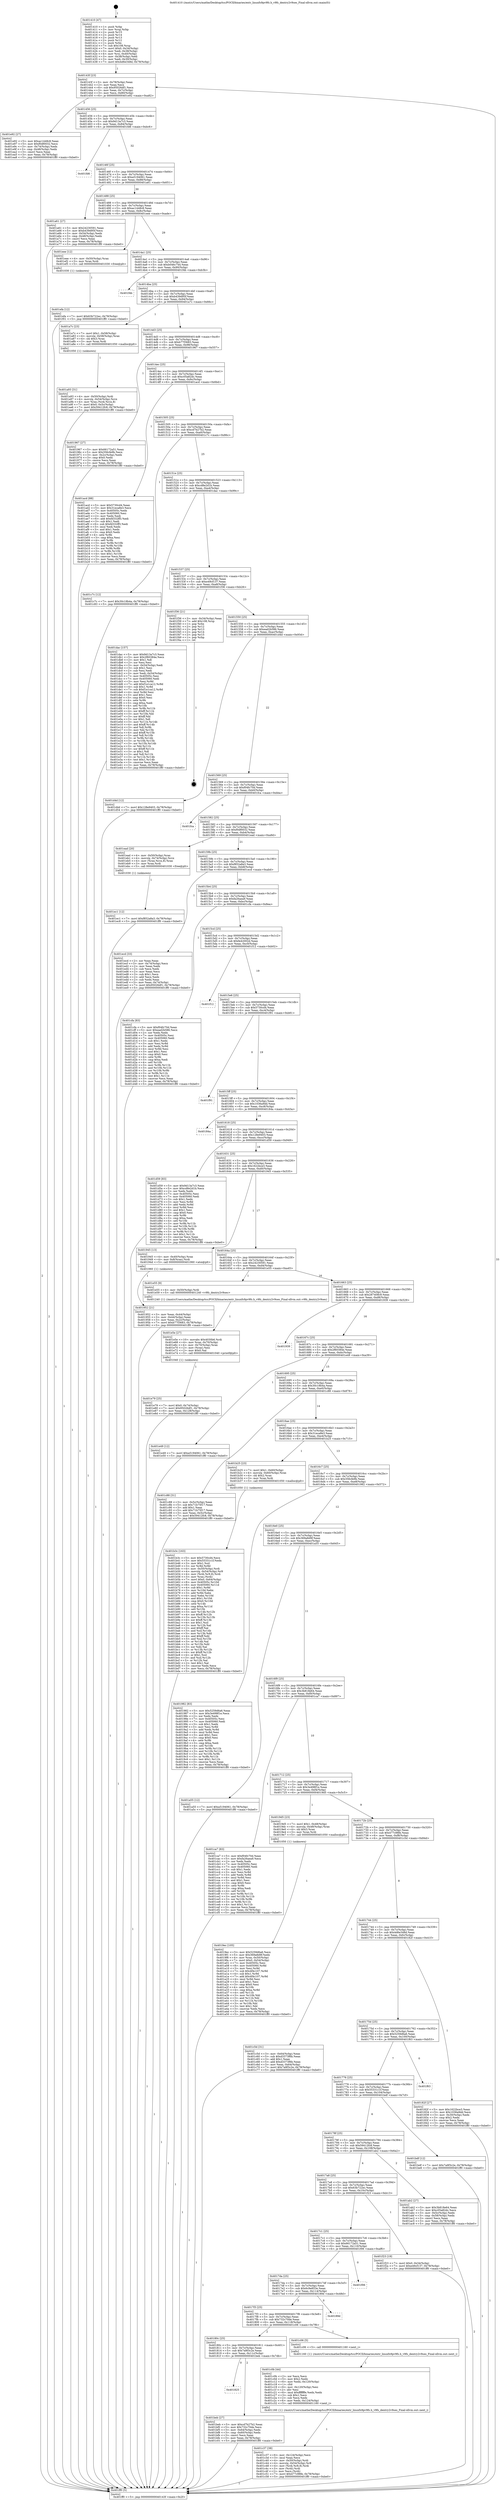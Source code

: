 digraph "0x401410" {
  label = "0x401410 (/mnt/c/Users/mathe/Desktop/tcc/POCII/binaries/extr_linuxfs9pv9fs.h_v9fs_dentry2v9ses_Final-ollvm.out::main(0))"
  labelloc = "t"
  node[shape=record]

  Entry [label="",width=0.3,height=0.3,shape=circle,fillcolor=black,style=filled]
  "0x40143f" [label="{
     0x40143f [23]\l
     | [instrs]\l
     &nbsp;&nbsp;0x40143f \<+3\>: mov -0x78(%rbp),%eax\l
     &nbsp;&nbsp;0x401442 \<+2\>: mov %eax,%ecx\l
     &nbsp;&nbsp;0x401444 \<+6\>: sub $0x95026df1,%ecx\l
     &nbsp;&nbsp;0x40144a \<+3\>: mov %eax,-0x7c(%rbp)\l
     &nbsp;&nbsp;0x40144d \<+3\>: mov %ecx,-0x80(%rbp)\l
     &nbsp;&nbsp;0x401450 \<+6\>: je 0000000000401e92 \<main+0xa82\>\l
  }"]
  "0x401e92" [label="{
     0x401e92 [27]\l
     | [instrs]\l
     &nbsp;&nbsp;0x401e92 \<+5\>: mov $0xac1448c8,%eax\l
     &nbsp;&nbsp;0x401e97 \<+5\>: mov $0xf0df0032,%ecx\l
     &nbsp;&nbsp;0x401e9c \<+3\>: mov -0x74(%rbp),%edx\l
     &nbsp;&nbsp;0x401e9f \<+3\>: cmp -0x48(%rbp),%edx\l
     &nbsp;&nbsp;0x401ea2 \<+3\>: cmovl %ecx,%eax\l
     &nbsp;&nbsp;0x401ea5 \<+3\>: mov %eax,-0x78(%rbp)\l
     &nbsp;&nbsp;0x401ea8 \<+5\>: jmp 0000000000401ff0 \<main+0xbe0\>\l
  }"]
  "0x401456" [label="{
     0x401456 [25]\l
     | [instrs]\l
     &nbsp;&nbsp;0x401456 \<+5\>: jmp 000000000040145b \<main+0x4b\>\l
     &nbsp;&nbsp;0x40145b \<+3\>: mov -0x7c(%rbp),%eax\l
     &nbsp;&nbsp;0x40145e \<+5\>: sub $0x9d13a7c3,%eax\l
     &nbsp;&nbsp;0x401463 \<+6\>: mov %eax,-0x84(%rbp)\l
     &nbsp;&nbsp;0x401469 \<+6\>: je 0000000000401fd6 \<main+0xbc6\>\l
  }"]
  Exit [label="",width=0.3,height=0.3,shape=circle,fillcolor=black,style=filled,peripheries=2]
  "0x401fd6" [label="{
     0x401fd6\l
  }", style=dashed]
  "0x40146f" [label="{
     0x40146f [25]\l
     | [instrs]\l
     &nbsp;&nbsp;0x40146f \<+5\>: jmp 0000000000401474 \<main+0x64\>\l
     &nbsp;&nbsp;0x401474 \<+3\>: mov -0x7c(%rbp),%eax\l
     &nbsp;&nbsp;0x401477 \<+5\>: sub $0xa5194061,%eax\l
     &nbsp;&nbsp;0x40147c \<+6\>: mov %eax,-0x88(%rbp)\l
     &nbsp;&nbsp;0x401482 \<+6\>: je 0000000000401a61 \<main+0x651\>\l
  }"]
  "0x401efa" [label="{
     0x401efa [12]\l
     | [instrs]\l
     &nbsp;&nbsp;0x401efa \<+7\>: movl $0x63b722ec,-0x78(%rbp)\l
     &nbsp;&nbsp;0x401f01 \<+5\>: jmp 0000000000401ff0 \<main+0xbe0\>\l
  }"]
  "0x401a61" [label="{
     0x401a61 [27]\l
     | [instrs]\l
     &nbsp;&nbsp;0x401a61 \<+5\>: mov $0x24230591,%eax\l
     &nbsp;&nbsp;0x401a66 \<+5\>: mov $0xb439d95f,%ecx\l
     &nbsp;&nbsp;0x401a6b \<+3\>: mov -0x54(%rbp),%edx\l
     &nbsp;&nbsp;0x401a6e \<+3\>: cmp -0x48(%rbp),%edx\l
     &nbsp;&nbsp;0x401a71 \<+3\>: cmovl %ecx,%eax\l
     &nbsp;&nbsp;0x401a74 \<+3\>: mov %eax,-0x78(%rbp)\l
     &nbsp;&nbsp;0x401a77 \<+5\>: jmp 0000000000401ff0 \<main+0xbe0\>\l
  }"]
  "0x401488" [label="{
     0x401488 [25]\l
     | [instrs]\l
     &nbsp;&nbsp;0x401488 \<+5\>: jmp 000000000040148d \<main+0x7d\>\l
     &nbsp;&nbsp;0x40148d \<+3\>: mov -0x7c(%rbp),%eax\l
     &nbsp;&nbsp;0x401490 \<+5\>: sub $0xac1448c8,%eax\l
     &nbsp;&nbsp;0x401495 \<+6\>: mov %eax,-0x8c(%rbp)\l
     &nbsp;&nbsp;0x40149b \<+6\>: je 0000000000401eee \<main+0xade\>\l
  }"]
  "0x401ec1" [label="{
     0x401ec1 [12]\l
     | [instrs]\l
     &nbsp;&nbsp;0x401ec1 \<+7\>: movl $0xf852a8a3,-0x78(%rbp)\l
     &nbsp;&nbsp;0x401ec8 \<+5\>: jmp 0000000000401ff0 \<main+0xbe0\>\l
  }"]
  "0x401eee" [label="{
     0x401eee [12]\l
     | [instrs]\l
     &nbsp;&nbsp;0x401eee \<+4\>: mov -0x50(%rbp),%rax\l
     &nbsp;&nbsp;0x401ef2 \<+3\>: mov %rax,%rdi\l
     &nbsp;&nbsp;0x401ef5 \<+5\>: call 0000000000401030 \<free@plt\>\l
     | [calls]\l
     &nbsp;&nbsp;0x401030 \{1\} (unknown)\l
  }"]
  "0x4014a1" [label="{
     0x4014a1 [25]\l
     | [instrs]\l
     &nbsp;&nbsp;0x4014a1 \<+5\>: jmp 00000000004014a6 \<main+0x96\>\l
     &nbsp;&nbsp;0x4014a6 \<+3\>: mov -0x7c(%rbp),%eax\l
     &nbsp;&nbsp;0x4014a9 \<+5\>: sub $0xb046c744,%eax\l
     &nbsp;&nbsp;0x4014ae \<+6\>: mov %eax,-0x90(%rbp)\l
     &nbsp;&nbsp;0x4014b4 \<+6\>: je 0000000000401f4b \<main+0xb3b\>\l
  }"]
  "0x401e79" [label="{
     0x401e79 [25]\l
     | [instrs]\l
     &nbsp;&nbsp;0x401e79 \<+7\>: movl $0x0,-0x74(%rbp)\l
     &nbsp;&nbsp;0x401e80 \<+7\>: movl $0x95026df1,-0x78(%rbp)\l
     &nbsp;&nbsp;0x401e87 \<+6\>: mov %eax,-0x128(%rbp)\l
     &nbsp;&nbsp;0x401e8d \<+5\>: jmp 0000000000401ff0 \<main+0xbe0\>\l
  }"]
  "0x401f4b" [label="{
     0x401f4b\l
  }", style=dashed]
  "0x4014ba" [label="{
     0x4014ba [25]\l
     | [instrs]\l
     &nbsp;&nbsp;0x4014ba \<+5\>: jmp 00000000004014bf \<main+0xaf\>\l
     &nbsp;&nbsp;0x4014bf \<+3\>: mov -0x7c(%rbp),%eax\l
     &nbsp;&nbsp;0x4014c2 \<+5\>: sub $0xb439d95f,%eax\l
     &nbsp;&nbsp;0x4014c7 \<+6\>: mov %eax,-0x94(%rbp)\l
     &nbsp;&nbsp;0x4014cd \<+6\>: je 0000000000401a7c \<main+0x66c\>\l
  }"]
  "0x401e5e" [label="{
     0x401e5e [27]\l
     | [instrs]\l
     &nbsp;&nbsp;0x401e5e \<+10\>: movabs $0x4030b6,%rdi\l
     &nbsp;&nbsp;0x401e68 \<+4\>: mov %rax,-0x70(%rbp)\l
     &nbsp;&nbsp;0x401e6c \<+4\>: mov -0x70(%rbp),%rax\l
     &nbsp;&nbsp;0x401e70 \<+2\>: mov (%rax),%esi\l
     &nbsp;&nbsp;0x401e72 \<+2\>: mov $0x0,%al\l
     &nbsp;&nbsp;0x401e74 \<+5\>: call 0000000000401040 \<printf@plt\>\l
     | [calls]\l
     &nbsp;&nbsp;0x401040 \{1\} (unknown)\l
  }"]
  "0x401a7c" [label="{
     0x401a7c [23]\l
     | [instrs]\l
     &nbsp;&nbsp;0x401a7c \<+7\>: movl $0x1,-0x58(%rbp)\l
     &nbsp;&nbsp;0x401a83 \<+4\>: movslq -0x58(%rbp),%rax\l
     &nbsp;&nbsp;0x401a87 \<+4\>: shl $0x3,%rax\l
     &nbsp;&nbsp;0x401a8b \<+3\>: mov %rax,%rdi\l
     &nbsp;&nbsp;0x401a8e \<+5\>: call 0000000000401050 \<malloc@plt\>\l
     | [calls]\l
     &nbsp;&nbsp;0x401050 \{1\} (unknown)\l
  }"]
  "0x4014d3" [label="{
     0x4014d3 [25]\l
     | [instrs]\l
     &nbsp;&nbsp;0x4014d3 \<+5\>: jmp 00000000004014d8 \<main+0xc8\>\l
     &nbsp;&nbsp;0x4014d8 \<+3\>: mov -0x7c(%rbp),%eax\l
     &nbsp;&nbsp;0x4014db \<+5\>: sub $0xb77f3683,%eax\l
     &nbsp;&nbsp;0x4014e0 \<+6\>: mov %eax,-0x98(%rbp)\l
     &nbsp;&nbsp;0x4014e6 \<+6\>: je 0000000000401967 \<main+0x557\>\l
  }"]
  "0x401c37" [label="{
     0x401c37 [38]\l
     | [instrs]\l
     &nbsp;&nbsp;0x401c37 \<+6\>: mov -0x124(%rbp),%ecx\l
     &nbsp;&nbsp;0x401c3d \<+3\>: imul %eax,%ecx\l
     &nbsp;&nbsp;0x401c40 \<+4\>: mov -0x50(%rbp),%rdi\l
     &nbsp;&nbsp;0x401c44 \<+4\>: movslq -0x54(%rbp),%r8\l
     &nbsp;&nbsp;0x401c48 \<+4\>: mov (%rdi,%r8,8),%rdi\l
     &nbsp;&nbsp;0x401c4c \<+3\>: mov (%rdi),%rdi\l
     &nbsp;&nbsp;0x401c4f \<+2\>: mov %ecx,(%rdi)\l
     &nbsp;&nbsp;0x401c51 \<+7\>: movl $0x477c98fe,-0x78(%rbp)\l
     &nbsp;&nbsp;0x401c58 \<+5\>: jmp 0000000000401ff0 \<main+0xbe0\>\l
  }"]
  "0x401967" [label="{
     0x401967 [27]\l
     | [instrs]\l
     &nbsp;&nbsp;0x401967 \<+5\>: mov $0x66172a51,%eax\l
     &nbsp;&nbsp;0x40196c \<+5\>: mov $0x356cfe9b,%ecx\l
     &nbsp;&nbsp;0x401971 \<+3\>: mov -0x2c(%rbp),%edx\l
     &nbsp;&nbsp;0x401974 \<+3\>: cmp $0x0,%edx\l
     &nbsp;&nbsp;0x401977 \<+3\>: cmove %ecx,%eax\l
     &nbsp;&nbsp;0x40197a \<+3\>: mov %eax,-0x78(%rbp)\l
     &nbsp;&nbsp;0x40197d \<+5\>: jmp 0000000000401ff0 \<main+0xbe0\>\l
  }"]
  "0x4014ec" [label="{
     0x4014ec [25]\l
     | [instrs]\l
     &nbsp;&nbsp;0x4014ec \<+5\>: jmp 00000000004014f1 \<main+0xe1\>\l
     &nbsp;&nbsp;0x4014f1 \<+3\>: mov -0x7c(%rbp),%eax\l
     &nbsp;&nbsp;0x4014f4 \<+5\>: sub $0xc05a82dc,%eax\l
     &nbsp;&nbsp;0x4014f9 \<+6\>: mov %eax,-0x9c(%rbp)\l
     &nbsp;&nbsp;0x4014ff \<+6\>: je 0000000000401acd \<main+0x6bd\>\l
  }"]
  "0x401c0b" [label="{
     0x401c0b [44]\l
     | [instrs]\l
     &nbsp;&nbsp;0x401c0b \<+2\>: xor %ecx,%ecx\l
     &nbsp;&nbsp;0x401c0d \<+5\>: mov $0x2,%edx\l
     &nbsp;&nbsp;0x401c12 \<+6\>: mov %edx,-0x120(%rbp)\l
     &nbsp;&nbsp;0x401c18 \<+1\>: cltd\l
     &nbsp;&nbsp;0x401c19 \<+6\>: mov -0x120(%rbp),%esi\l
     &nbsp;&nbsp;0x401c1f \<+2\>: idiv %esi\l
     &nbsp;&nbsp;0x401c21 \<+6\>: imul $0xfffffffe,%edx,%edx\l
     &nbsp;&nbsp;0x401c27 \<+3\>: sub $0x1,%ecx\l
     &nbsp;&nbsp;0x401c2a \<+2\>: sub %ecx,%edx\l
     &nbsp;&nbsp;0x401c2c \<+6\>: mov %edx,-0x124(%rbp)\l
     &nbsp;&nbsp;0x401c32 \<+5\>: call 0000000000401160 \<next_i\>\l
     | [calls]\l
     &nbsp;&nbsp;0x401160 \{1\} (/mnt/c/Users/mathe/Desktop/tcc/POCII/binaries/extr_linuxfs9pv9fs.h_v9fs_dentry2v9ses_Final-ollvm.out::next_i)\l
  }"]
  "0x401acd" [label="{
     0x401acd [88]\l
     | [instrs]\l
     &nbsp;&nbsp;0x401acd \<+5\>: mov $0x5730cd4,%eax\l
     &nbsp;&nbsp;0x401ad2 \<+5\>: mov $0x31eca8e3,%ecx\l
     &nbsp;&nbsp;0x401ad7 \<+7\>: mov 0x40505c,%edx\l
     &nbsp;&nbsp;0x401ade \<+7\>: mov 0x405060,%esi\l
     &nbsp;&nbsp;0x401ae5 \<+2\>: mov %edx,%edi\l
     &nbsp;&nbsp;0x401ae7 \<+6\>: add $0xfd332ff3,%edi\l
     &nbsp;&nbsp;0x401aed \<+3\>: sub $0x1,%edi\l
     &nbsp;&nbsp;0x401af0 \<+6\>: sub $0xfd332ff3,%edi\l
     &nbsp;&nbsp;0x401af6 \<+3\>: imul %edi,%edx\l
     &nbsp;&nbsp;0x401af9 \<+3\>: and $0x1,%edx\l
     &nbsp;&nbsp;0x401afc \<+3\>: cmp $0x0,%edx\l
     &nbsp;&nbsp;0x401aff \<+4\>: sete %r8b\l
     &nbsp;&nbsp;0x401b03 \<+3\>: cmp $0xa,%esi\l
     &nbsp;&nbsp;0x401b06 \<+4\>: setl %r9b\l
     &nbsp;&nbsp;0x401b0a \<+3\>: mov %r8b,%r10b\l
     &nbsp;&nbsp;0x401b0d \<+3\>: and %r9b,%r10b\l
     &nbsp;&nbsp;0x401b10 \<+3\>: xor %r9b,%r8b\l
     &nbsp;&nbsp;0x401b13 \<+3\>: or %r8b,%r10b\l
     &nbsp;&nbsp;0x401b16 \<+4\>: test $0x1,%r10b\l
     &nbsp;&nbsp;0x401b1a \<+3\>: cmovne %ecx,%eax\l
     &nbsp;&nbsp;0x401b1d \<+3\>: mov %eax,-0x78(%rbp)\l
     &nbsp;&nbsp;0x401b20 \<+5\>: jmp 0000000000401ff0 \<main+0xbe0\>\l
  }"]
  "0x401505" [label="{
     0x401505 [25]\l
     | [instrs]\l
     &nbsp;&nbsp;0x401505 \<+5\>: jmp 000000000040150a \<main+0xfa\>\l
     &nbsp;&nbsp;0x40150a \<+3\>: mov -0x7c(%rbp),%eax\l
     &nbsp;&nbsp;0x40150d \<+5\>: sub $0xcd7b27b2,%eax\l
     &nbsp;&nbsp;0x401512 \<+6\>: mov %eax,-0xa0(%rbp)\l
     &nbsp;&nbsp;0x401518 \<+6\>: je 0000000000401c7c \<main+0x86c\>\l
  }"]
  "0x401825" [label="{
     0x401825\l
  }", style=dashed]
  "0x401c7c" [label="{
     0x401c7c [12]\l
     | [instrs]\l
     &nbsp;&nbsp;0x401c7c \<+7\>: movl $0x30c18b4a,-0x78(%rbp)\l
     &nbsp;&nbsp;0x401c83 \<+5\>: jmp 0000000000401ff0 \<main+0xbe0\>\l
  }"]
  "0x40151e" [label="{
     0x40151e [25]\l
     | [instrs]\l
     &nbsp;&nbsp;0x40151e \<+5\>: jmp 0000000000401523 \<main+0x113\>\l
     &nbsp;&nbsp;0x401523 \<+3\>: mov -0x7c(%rbp),%eax\l
     &nbsp;&nbsp;0x401526 \<+5\>: sub $0xcd8e2d1b,%eax\l
     &nbsp;&nbsp;0x40152b \<+6\>: mov %eax,-0xa4(%rbp)\l
     &nbsp;&nbsp;0x401531 \<+6\>: je 0000000000401dac \<main+0x99c\>\l
  }"]
  "0x401beb" [label="{
     0x401beb [27]\l
     | [instrs]\l
     &nbsp;&nbsp;0x401beb \<+5\>: mov $0xcd7b27b2,%eax\l
     &nbsp;&nbsp;0x401bf0 \<+5\>: mov $0x732c70de,%ecx\l
     &nbsp;&nbsp;0x401bf5 \<+3\>: mov -0x64(%rbp),%edx\l
     &nbsp;&nbsp;0x401bf8 \<+3\>: cmp -0x60(%rbp),%edx\l
     &nbsp;&nbsp;0x401bfb \<+3\>: cmovl %ecx,%eax\l
     &nbsp;&nbsp;0x401bfe \<+3\>: mov %eax,-0x78(%rbp)\l
     &nbsp;&nbsp;0x401c01 \<+5\>: jmp 0000000000401ff0 \<main+0xbe0\>\l
  }"]
  "0x401dac" [label="{
     0x401dac [157]\l
     | [instrs]\l
     &nbsp;&nbsp;0x401dac \<+5\>: mov $0x9d13a7c3,%eax\l
     &nbsp;&nbsp;0x401db1 \<+5\>: mov $0x2f60384e,%ecx\l
     &nbsp;&nbsp;0x401db6 \<+2\>: mov $0x1,%dl\l
     &nbsp;&nbsp;0x401db8 \<+2\>: xor %esi,%esi\l
     &nbsp;&nbsp;0x401dba \<+3\>: mov -0x54(%rbp),%edi\l
     &nbsp;&nbsp;0x401dbd \<+3\>: sub $0x1,%esi\l
     &nbsp;&nbsp;0x401dc0 \<+2\>: sub %esi,%edi\l
     &nbsp;&nbsp;0x401dc2 \<+3\>: mov %edi,-0x54(%rbp)\l
     &nbsp;&nbsp;0x401dc5 \<+7\>: mov 0x40505c,%esi\l
     &nbsp;&nbsp;0x401dcc \<+7\>: mov 0x405060,%edi\l
     &nbsp;&nbsp;0x401dd3 \<+3\>: mov %esi,%r8d\l
     &nbsp;&nbsp;0x401dd6 \<+7\>: add $0xf1e1ca12,%r8d\l
     &nbsp;&nbsp;0x401ddd \<+4\>: sub $0x1,%r8d\l
     &nbsp;&nbsp;0x401de1 \<+7\>: sub $0xf1e1ca12,%r8d\l
     &nbsp;&nbsp;0x401de8 \<+4\>: imul %r8d,%esi\l
     &nbsp;&nbsp;0x401dec \<+3\>: and $0x1,%esi\l
     &nbsp;&nbsp;0x401def \<+3\>: cmp $0x0,%esi\l
     &nbsp;&nbsp;0x401df2 \<+4\>: sete %r9b\l
     &nbsp;&nbsp;0x401df6 \<+3\>: cmp $0xa,%edi\l
     &nbsp;&nbsp;0x401df9 \<+4\>: setl %r10b\l
     &nbsp;&nbsp;0x401dfd \<+3\>: mov %r9b,%r11b\l
     &nbsp;&nbsp;0x401e00 \<+4\>: xor $0xff,%r11b\l
     &nbsp;&nbsp;0x401e04 \<+3\>: mov %r10b,%bl\l
     &nbsp;&nbsp;0x401e07 \<+3\>: xor $0xff,%bl\l
     &nbsp;&nbsp;0x401e0a \<+3\>: xor $0x1,%dl\l
     &nbsp;&nbsp;0x401e0d \<+3\>: mov %r11b,%r14b\l
     &nbsp;&nbsp;0x401e10 \<+4\>: and $0xff,%r14b\l
     &nbsp;&nbsp;0x401e14 \<+3\>: and %dl,%r9b\l
     &nbsp;&nbsp;0x401e17 \<+3\>: mov %bl,%r15b\l
     &nbsp;&nbsp;0x401e1a \<+4\>: and $0xff,%r15b\l
     &nbsp;&nbsp;0x401e1e \<+3\>: and %dl,%r10b\l
     &nbsp;&nbsp;0x401e21 \<+3\>: or %r9b,%r14b\l
     &nbsp;&nbsp;0x401e24 \<+3\>: or %r10b,%r15b\l
     &nbsp;&nbsp;0x401e27 \<+3\>: xor %r15b,%r14b\l
     &nbsp;&nbsp;0x401e2a \<+3\>: or %bl,%r11b\l
     &nbsp;&nbsp;0x401e2d \<+4\>: xor $0xff,%r11b\l
     &nbsp;&nbsp;0x401e31 \<+3\>: or $0x1,%dl\l
     &nbsp;&nbsp;0x401e34 \<+3\>: and %dl,%r11b\l
     &nbsp;&nbsp;0x401e37 \<+3\>: or %r11b,%r14b\l
     &nbsp;&nbsp;0x401e3a \<+4\>: test $0x1,%r14b\l
     &nbsp;&nbsp;0x401e3e \<+3\>: cmovne %ecx,%eax\l
     &nbsp;&nbsp;0x401e41 \<+3\>: mov %eax,-0x78(%rbp)\l
     &nbsp;&nbsp;0x401e44 \<+5\>: jmp 0000000000401ff0 \<main+0xbe0\>\l
  }"]
  "0x401537" [label="{
     0x401537 [25]\l
     | [instrs]\l
     &nbsp;&nbsp;0x401537 \<+5\>: jmp 000000000040153c \<main+0x12c\>\l
     &nbsp;&nbsp;0x40153c \<+3\>: mov -0x7c(%rbp),%eax\l
     &nbsp;&nbsp;0x40153f \<+5\>: sub $0xe49cf137,%eax\l
     &nbsp;&nbsp;0x401544 \<+6\>: mov %eax,-0xa8(%rbp)\l
     &nbsp;&nbsp;0x40154a \<+6\>: je 0000000000401f36 \<main+0xb26\>\l
  }"]
  "0x40180c" [label="{
     0x40180c [25]\l
     | [instrs]\l
     &nbsp;&nbsp;0x40180c \<+5\>: jmp 0000000000401811 \<main+0x401\>\l
     &nbsp;&nbsp;0x401811 \<+3\>: mov -0x7c(%rbp),%eax\l
     &nbsp;&nbsp;0x401814 \<+5\>: sub $0x7a9f3c2e,%eax\l
     &nbsp;&nbsp;0x401819 \<+6\>: mov %eax,-0x11c(%rbp)\l
     &nbsp;&nbsp;0x40181f \<+6\>: je 0000000000401beb \<main+0x7db\>\l
  }"]
  "0x401f36" [label="{
     0x401f36 [21]\l
     | [instrs]\l
     &nbsp;&nbsp;0x401f36 \<+3\>: mov -0x34(%rbp),%eax\l
     &nbsp;&nbsp;0x401f39 \<+7\>: add $0x108,%rsp\l
     &nbsp;&nbsp;0x401f40 \<+1\>: pop %rbx\l
     &nbsp;&nbsp;0x401f41 \<+2\>: pop %r12\l
     &nbsp;&nbsp;0x401f43 \<+2\>: pop %r13\l
     &nbsp;&nbsp;0x401f45 \<+2\>: pop %r14\l
     &nbsp;&nbsp;0x401f47 \<+2\>: pop %r15\l
     &nbsp;&nbsp;0x401f49 \<+1\>: pop %rbp\l
     &nbsp;&nbsp;0x401f4a \<+1\>: ret\l
  }"]
  "0x401550" [label="{
     0x401550 [25]\l
     | [instrs]\l
     &nbsp;&nbsp;0x401550 \<+5\>: jmp 0000000000401555 \<main+0x145\>\l
     &nbsp;&nbsp;0x401555 \<+3\>: mov -0x7c(%rbp),%eax\l
     &nbsp;&nbsp;0x401558 \<+5\>: sub $0xead2b586,%eax\l
     &nbsp;&nbsp;0x40155d \<+6\>: mov %eax,-0xac(%rbp)\l
     &nbsp;&nbsp;0x401563 \<+6\>: je 0000000000401d4d \<main+0x93d\>\l
  }"]
  "0x401c06" [label="{
     0x401c06 [5]\l
     | [instrs]\l
     &nbsp;&nbsp;0x401c06 \<+5\>: call 0000000000401160 \<next_i\>\l
     | [calls]\l
     &nbsp;&nbsp;0x401160 \{1\} (/mnt/c/Users/mathe/Desktop/tcc/POCII/binaries/extr_linuxfs9pv9fs.h_v9fs_dentry2v9ses_Final-ollvm.out::next_i)\l
  }"]
  "0x401d4d" [label="{
     0x401d4d [12]\l
     | [instrs]\l
     &nbsp;&nbsp;0x401d4d \<+7\>: movl $0x128e9403,-0x78(%rbp)\l
     &nbsp;&nbsp;0x401d54 \<+5\>: jmp 0000000000401ff0 \<main+0xbe0\>\l
  }"]
  "0x401569" [label="{
     0x401569 [25]\l
     | [instrs]\l
     &nbsp;&nbsp;0x401569 \<+5\>: jmp 000000000040156e \<main+0x15e\>\l
     &nbsp;&nbsp;0x40156e \<+3\>: mov -0x7c(%rbp),%eax\l
     &nbsp;&nbsp;0x401571 \<+5\>: sub $0xf04fc70d,%eax\l
     &nbsp;&nbsp;0x401576 \<+6\>: mov %eax,-0xb0(%rbp)\l
     &nbsp;&nbsp;0x40157c \<+6\>: je 0000000000401fca \<main+0xbba\>\l
  }"]
  "0x4017f3" [label="{
     0x4017f3 [25]\l
     | [instrs]\l
     &nbsp;&nbsp;0x4017f3 \<+5\>: jmp 00000000004017f8 \<main+0x3e8\>\l
     &nbsp;&nbsp;0x4017f8 \<+3\>: mov -0x7c(%rbp),%eax\l
     &nbsp;&nbsp;0x4017fb \<+5\>: sub $0x732c70de,%eax\l
     &nbsp;&nbsp;0x401800 \<+6\>: mov %eax,-0x118(%rbp)\l
     &nbsp;&nbsp;0x401806 \<+6\>: je 0000000000401c06 \<main+0x7f6\>\l
  }"]
  "0x401fca" [label="{
     0x401fca\l
  }", style=dashed]
  "0x401582" [label="{
     0x401582 [25]\l
     | [instrs]\l
     &nbsp;&nbsp;0x401582 \<+5\>: jmp 0000000000401587 \<main+0x177\>\l
     &nbsp;&nbsp;0x401587 \<+3\>: mov -0x7c(%rbp),%eax\l
     &nbsp;&nbsp;0x40158a \<+5\>: sub $0xf0df0032,%eax\l
     &nbsp;&nbsp;0x40158f \<+6\>: mov %eax,-0xb4(%rbp)\l
     &nbsp;&nbsp;0x401595 \<+6\>: je 0000000000401ead \<main+0xa9d\>\l
  }"]
  "0x40189d" [label="{
     0x40189d\l
  }", style=dashed]
  "0x401ead" [label="{
     0x401ead [20]\l
     | [instrs]\l
     &nbsp;&nbsp;0x401ead \<+4\>: mov -0x50(%rbp),%rax\l
     &nbsp;&nbsp;0x401eb1 \<+4\>: movslq -0x74(%rbp),%rcx\l
     &nbsp;&nbsp;0x401eb5 \<+4\>: mov (%rax,%rcx,8),%rax\l
     &nbsp;&nbsp;0x401eb9 \<+3\>: mov %rax,%rdi\l
     &nbsp;&nbsp;0x401ebc \<+5\>: call 0000000000401030 \<free@plt\>\l
     | [calls]\l
     &nbsp;&nbsp;0x401030 \{1\} (unknown)\l
  }"]
  "0x40159b" [label="{
     0x40159b [25]\l
     | [instrs]\l
     &nbsp;&nbsp;0x40159b \<+5\>: jmp 00000000004015a0 \<main+0x190\>\l
     &nbsp;&nbsp;0x4015a0 \<+3\>: mov -0x7c(%rbp),%eax\l
     &nbsp;&nbsp;0x4015a3 \<+5\>: sub $0xf852a8a3,%eax\l
     &nbsp;&nbsp;0x4015a8 \<+6\>: mov %eax,-0xb8(%rbp)\l
     &nbsp;&nbsp;0x4015ae \<+6\>: je 0000000000401ecd \<main+0xabd\>\l
  }"]
  "0x4017da" [label="{
     0x4017da [25]\l
     | [instrs]\l
     &nbsp;&nbsp;0x4017da \<+5\>: jmp 00000000004017df \<main+0x3cf\>\l
     &nbsp;&nbsp;0x4017df \<+3\>: mov -0x7c(%rbp),%eax\l
     &nbsp;&nbsp;0x4017e2 \<+5\>: sub $0x6c9e853e,%eax\l
     &nbsp;&nbsp;0x4017e7 \<+6\>: mov %eax,-0x114(%rbp)\l
     &nbsp;&nbsp;0x4017ed \<+6\>: je 000000000040189d \<main+0x48d\>\l
  }"]
  "0x401ecd" [label="{
     0x401ecd [33]\l
     | [instrs]\l
     &nbsp;&nbsp;0x401ecd \<+2\>: xor %eax,%eax\l
     &nbsp;&nbsp;0x401ecf \<+3\>: mov -0x74(%rbp),%ecx\l
     &nbsp;&nbsp;0x401ed2 \<+2\>: mov %eax,%edx\l
     &nbsp;&nbsp;0x401ed4 \<+2\>: sub %ecx,%edx\l
     &nbsp;&nbsp;0x401ed6 \<+2\>: mov %eax,%ecx\l
     &nbsp;&nbsp;0x401ed8 \<+3\>: sub $0x1,%ecx\l
     &nbsp;&nbsp;0x401edb \<+2\>: add %ecx,%edx\l
     &nbsp;&nbsp;0x401edd \<+2\>: sub %edx,%eax\l
     &nbsp;&nbsp;0x401edf \<+3\>: mov %eax,-0x74(%rbp)\l
     &nbsp;&nbsp;0x401ee2 \<+7\>: movl $0x95026df1,-0x78(%rbp)\l
     &nbsp;&nbsp;0x401ee9 \<+5\>: jmp 0000000000401ff0 \<main+0xbe0\>\l
  }"]
  "0x4015b4" [label="{
     0x4015b4 [25]\l
     | [instrs]\l
     &nbsp;&nbsp;0x4015b4 \<+5\>: jmp 00000000004015b9 \<main+0x1a9\>\l
     &nbsp;&nbsp;0x4015b9 \<+3\>: mov -0x7c(%rbp),%eax\l
     &nbsp;&nbsp;0x4015bc \<+5\>: sub $0xfa26aea9,%eax\l
     &nbsp;&nbsp;0x4015c1 \<+6\>: mov %eax,-0xbc(%rbp)\l
     &nbsp;&nbsp;0x4015c7 \<+6\>: je 0000000000401cfa \<main+0x8ea\>\l
  }"]
  "0x401f06" [label="{
     0x401f06\l
  }", style=dashed]
  "0x401cfa" [label="{
     0x401cfa [83]\l
     | [instrs]\l
     &nbsp;&nbsp;0x401cfa \<+5\>: mov $0xf04fc70d,%eax\l
     &nbsp;&nbsp;0x401cff \<+5\>: mov $0xead2b586,%ecx\l
     &nbsp;&nbsp;0x401d04 \<+2\>: xor %edx,%edx\l
     &nbsp;&nbsp;0x401d06 \<+7\>: mov 0x40505c,%esi\l
     &nbsp;&nbsp;0x401d0d \<+7\>: mov 0x405060,%edi\l
     &nbsp;&nbsp;0x401d14 \<+3\>: sub $0x1,%edx\l
     &nbsp;&nbsp;0x401d17 \<+3\>: mov %esi,%r8d\l
     &nbsp;&nbsp;0x401d1a \<+3\>: add %edx,%r8d\l
     &nbsp;&nbsp;0x401d1d \<+4\>: imul %r8d,%esi\l
     &nbsp;&nbsp;0x401d21 \<+3\>: and $0x1,%esi\l
     &nbsp;&nbsp;0x401d24 \<+3\>: cmp $0x0,%esi\l
     &nbsp;&nbsp;0x401d27 \<+4\>: sete %r9b\l
     &nbsp;&nbsp;0x401d2b \<+3\>: cmp $0xa,%edi\l
     &nbsp;&nbsp;0x401d2e \<+4\>: setl %r10b\l
     &nbsp;&nbsp;0x401d32 \<+3\>: mov %r9b,%r11b\l
     &nbsp;&nbsp;0x401d35 \<+3\>: and %r10b,%r11b\l
     &nbsp;&nbsp;0x401d38 \<+3\>: xor %r10b,%r9b\l
     &nbsp;&nbsp;0x401d3b \<+3\>: or %r9b,%r11b\l
     &nbsp;&nbsp;0x401d3e \<+4\>: test $0x1,%r11b\l
     &nbsp;&nbsp;0x401d42 \<+3\>: cmovne %ecx,%eax\l
     &nbsp;&nbsp;0x401d45 \<+3\>: mov %eax,-0x78(%rbp)\l
     &nbsp;&nbsp;0x401d48 \<+5\>: jmp 0000000000401ff0 \<main+0xbe0\>\l
  }"]
  "0x4015cd" [label="{
     0x4015cd [25]\l
     | [instrs]\l
     &nbsp;&nbsp;0x4015cd \<+5\>: jmp 00000000004015d2 \<main+0x1c2\>\l
     &nbsp;&nbsp;0x4015d2 \<+3\>: mov -0x7c(%rbp),%eax\l
     &nbsp;&nbsp;0x4015d5 \<+5\>: sub $0xfe42002d,%eax\l
     &nbsp;&nbsp;0x4015da \<+6\>: mov %eax,-0xc0(%rbp)\l
     &nbsp;&nbsp;0x4015e0 \<+6\>: je 0000000000401f12 \<main+0xb02\>\l
  }"]
  "0x4017c1" [label="{
     0x4017c1 [25]\l
     | [instrs]\l
     &nbsp;&nbsp;0x4017c1 \<+5\>: jmp 00000000004017c6 \<main+0x3b6\>\l
     &nbsp;&nbsp;0x4017c6 \<+3\>: mov -0x7c(%rbp),%eax\l
     &nbsp;&nbsp;0x4017c9 \<+5\>: sub $0x66172a51,%eax\l
     &nbsp;&nbsp;0x4017ce \<+6\>: mov %eax,-0x110(%rbp)\l
     &nbsp;&nbsp;0x4017d4 \<+6\>: je 0000000000401f06 \<main+0xaf6\>\l
  }"]
  "0x401f12" [label="{
     0x401f12\l
  }", style=dashed]
  "0x4015e6" [label="{
     0x4015e6 [25]\l
     | [instrs]\l
     &nbsp;&nbsp;0x4015e6 \<+5\>: jmp 00000000004015eb \<main+0x1db\>\l
     &nbsp;&nbsp;0x4015eb \<+3\>: mov -0x7c(%rbp),%eax\l
     &nbsp;&nbsp;0x4015ee \<+5\>: sub $0x5730cd4,%eax\l
     &nbsp;&nbsp;0x4015f3 \<+6\>: mov %eax,-0xc4(%rbp)\l
     &nbsp;&nbsp;0x4015f9 \<+6\>: je 0000000000401f91 \<main+0xb81\>\l
  }"]
  "0x401f23" [label="{
     0x401f23 [19]\l
     | [instrs]\l
     &nbsp;&nbsp;0x401f23 \<+7\>: movl $0x0,-0x34(%rbp)\l
     &nbsp;&nbsp;0x401f2a \<+7\>: movl $0xe49cf137,-0x78(%rbp)\l
     &nbsp;&nbsp;0x401f31 \<+5\>: jmp 0000000000401ff0 \<main+0xbe0\>\l
  }"]
  "0x401f91" [label="{
     0x401f91\l
  }", style=dashed]
  "0x4015ff" [label="{
     0x4015ff [25]\l
     | [instrs]\l
     &nbsp;&nbsp;0x4015ff \<+5\>: jmp 0000000000401604 \<main+0x1f4\>\l
     &nbsp;&nbsp;0x401604 \<+3\>: mov -0x7c(%rbp),%eax\l
     &nbsp;&nbsp;0x401607 \<+5\>: sub $0x1036a9dd,%eax\l
     &nbsp;&nbsp;0x40160c \<+6\>: mov %eax,-0xc8(%rbp)\l
     &nbsp;&nbsp;0x401612 \<+6\>: je 000000000040184a \<main+0x43a\>\l
  }"]
  "0x401b3c" [label="{
     0x401b3c [163]\l
     | [instrs]\l
     &nbsp;&nbsp;0x401b3c \<+5\>: mov $0x5730cd4,%ecx\l
     &nbsp;&nbsp;0x401b41 \<+5\>: mov $0x55331c1f,%edx\l
     &nbsp;&nbsp;0x401b46 \<+3\>: mov $0x1,%sil\l
     &nbsp;&nbsp;0x401b49 \<+3\>: xor %r8d,%r8d\l
     &nbsp;&nbsp;0x401b4c \<+4\>: mov -0x50(%rbp),%rdi\l
     &nbsp;&nbsp;0x401b50 \<+4\>: movslq -0x54(%rbp),%r9\l
     &nbsp;&nbsp;0x401b54 \<+4\>: mov (%rdi,%r9,8),%rdi\l
     &nbsp;&nbsp;0x401b58 \<+3\>: mov %rax,(%rdi)\l
     &nbsp;&nbsp;0x401b5b \<+7\>: movl $0x0,-0x64(%rbp)\l
     &nbsp;&nbsp;0x401b62 \<+8\>: mov 0x40505c,%r10d\l
     &nbsp;&nbsp;0x401b6a \<+8\>: mov 0x405060,%r11d\l
     &nbsp;&nbsp;0x401b72 \<+4\>: sub $0x1,%r8d\l
     &nbsp;&nbsp;0x401b76 \<+3\>: mov %r10d,%ebx\l
     &nbsp;&nbsp;0x401b79 \<+3\>: add %r8d,%ebx\l
     &nbsp;&nbsp;0x401b7c \<+4\>: imul %ebx,%r10d\l
     &nbsp;&nbsp;0x401b80 \<+4\>: and $0x1,%r10d\l
     &nbsp;&nbsp;0x401b84 \<+4\>: cmp $0x0,%r10d\l
     &nbsp;&nbsp;0x401b88 \<+4\>: sete %r14b\l
     &nbsp;&nbsp;0x401b8c \<+4\>: cmp $0xa,%r11d\l
     &nbsp;&nbsp;0x401b90 \<+4\>: setl %r15b\l
     &nbsp;&nbsp;0x401b94 \<+3\>: mov %r14b,%r12b\l
     &nbsp;&nbsp;0x401b97 \<+4\>: xor $0xff,%r12b\l
     &nbsp;&nbsp;0x401b9b \<+3\>: mov %r15b,%r13b\l
     &nbsp;&nbsp;0x401b9e \<+4\>: xor $0xff,%r13b\l
     &nbsp;&nbsp;0x401ba2 \<+4\>: xor $0x1,%sil\l
     &nbsp;&nbsp;0x401ba6 \<+3\>: mov %r12b,%al\l
     &nbsp;&nbsp;0x401ba9 \<+2\>: and $0xff,%al\l
     &nbsp;&nbsp;0x401bab \<+3\>: and %sil,%r14b\l
     &nbsp;&nbsp;0x401bae \<+3\>: mov %r13b,%dil\l
     &nbsp;&nbsp;0x401bb1 \<+4\>: and $0xff,%dil\l
     &nbsp;&nbsp;0x401bb5 \<+3\>: and %sil,%r15b\l
     &nbsp;&nbsp;0x401bb8 \<+3\>: or %r14b,%al\l
     &nbsp;&nbsp;0x401bbb \<+3\>: or %r15b,%dil\l
     &nbsp;&nbsp;0x401bbe \<+3\>: xor %dil,%al\l
     &nbsp;&nbsp;0x401bc1 \<+3\>: or %r13b,%r12b\l
     &nbsp;&nbsp;0x401bc4 \<+4\>: xor $0xff,%r12b\l
     &nbsp;&nbsp;0x401bc8 \<+4\>: or $0x1,%sil\l
     &nbsp;&nbsp;0x401bcc \<+3\>: and %sil,%r12b\l
     &nbsp;&nbsp;0x401bcf \<+3\>: or %r12b,%al\l
     &nbsp;&nbsp;0x401bd2 \<+2\>: test $0x1,%al\l
     &nbsp;&nbsp;0x401bd4 \<+3\>: cmovne %edx,%ecx\l
     &nbsp;&nbsp;0x401bd7 \<+3\>: mov %ecx,-0x78(%rbp)\l
     &nbsp;&nbsp;0x401bda \<+5\>: jmp 0000000000401ff0 \<main+0xbe0\>\l
  }"]
  "0x40184a" [label="{
     0x40184a\l
  }", style=dashed]
  "0x401618" [label="{
     0x401618 [25]\l
     | [instrs]\l
     &nbsp;&nbsp;0x401618 \<+5\>: jmp 000000000040161d \<main+0x20d\>\l
     &nbsp;&nbsp;0x40161d \<+3\>: mov -0x7c(%rbp),%eax\l
     &nbsp;&nbsp;0x401620 \<+5\>: sub $0x128e9403,%eax\l
     &nbsp;&nbsp;0x401625 \<+6\>: mov %eax,-0xcc(%rbp)\l
     &nbsp;&nbsp;0x40162b \<+6\>: je 0000000000401d59 \<main+0x949\>\l
  }"]
  "0x4017a8" [label="{
     0x4017a8 [25]\l
     | [instrs]\l
     &nbsp;&nbsp;0x4017a8 \<+5\>: jmp 00000000004017ad \<main+0x39d\>\l
     &nbsp;&nbsp;0x4017ad \<+3\>: mov -0x7c(%rbp),%eax\l
     &nbsp;&nbsp;0x4017b0 \<+5\>: sub $0x63b722ec,%eax\l
     &nbsp;&nbsp;0x4017b5 \<+6\>: mov %eax,-0x10c(%rbp)\l
     &nbsp;&nbsp;0x4017bb \<+6\>: je 0000000000401f23 \<main+0xb13\>\l
  }"]
  "0x401d59" [label="{
     0x401d59 [83]\l
     | [instrs]\l
     &nbsp;&nbsp;0x401d59 \<+5\>: mov $0x9d13a7c3,%eax\l
     &nbsp;&nbsp;0x401d5e \<+5\>: mov $0xcd8e2d1b,%ecx\l
     &nbsp;&nbsp;0x401d63 \<+2\>: xor %edx,%edx\l
     &nbsp;&nbsp;0x401d65 \<+7\>: mov 0x40505c,%esi\l
     &nbsp;&nbsp;0x401d6c \<+7\>: mov 0x405060,%edi\l
     &nbsp;&nbsp;0x401d73 \<+3\>: sub $0x1,%edx\l
     &nbsp;&nbsp;0x401d76 \<+3\>: mov %esi,%r8d\l
     &nbsp;&nbsp;0x401d79 \<+3\>: add %edx,%r8d\l
     &nbsp;&nbsp;0x401d7c \<+4\>: imul %r8d,%esi\l
     &nbsp;&nbsp;0x401d80 \<+3\>: and $0x1,%esi\l
     &nbsp;&nbsp;0x401d83 \<+3\>: cmp $0x0,%esi\l
     &nbsp;&nbsp;0x401d86 \<+4\>: sete %r9b\l
     &nbsp;&nbsp;0x401d8a \<+3\>: cmp $0xa,%edi\l
     &nbsp;&nbsp;0x401d8d \<+4\>: setl %r10b\l
     &nbsp;&nbsp;0x401d91 \<+3\>: mov %r9b,%r11b\l
     &nbsp;&nbsp;0x401d94 \<+3\>: and %r10b,%r11b\l
     &nbsp;&nbsp;0x401d97 \<+3\>: xor %r10b,%r9b\l
     &nbsp;&nbsp;0x401d9a \<+3\>: or %r9b,%r11b\l
     &nbsp;&nbsp;0x401d9d \<+4\>: test $0x1,%r11b\l
     &nbsp;&nbsp;0x401da1 \<+3\>: cmovne %ecx,%eax\l
     &nbsp;&nbsp;0x401da4 \<+3\>: mov %eax,-0x78(%rbp)\l
     &nbsp;&nbsp;0x401da7 \<+5\>: jmp 0000000000401ff0 \<main+0xbe0\>\l
  }"]
  "0x401631" [label="{
     0x401631 [25]\l
     | [instrs]\l
     &nbsp;&nbsp;0x401631 \<+5\>: jmp 0000000000401636 \<main+0x226\>\l
     &nbsp;&nbsp;0x401636 \<+3\>: mov -0x7c(%rbp),%eax\l
     &nbsp;&nbsp;0x401639 \<+5\>: sub $0x1622bce3,%eax\l
     &nbsp;&nbsp;0x40163e \<+6\>: mov %eax,-0xd0(%rbp)\l
     &nbsp;&nbsp;0x401644 \<+6\>: je 0000000000401945 \<main+0x535\>\l
  }"]
  "0x401ab2" [label="{
     0x401ab2 [27]\l
     | [instrs]\l
     &nbsp;&nbsp;0x401ab2 \<+5\>: mov $0x3b818e64,%eax\l
     &nbsp;&nbsp;0x401ab7 \<+5\>: mov $0xc05a82dc,%ecx\l
     &nbsp;&nbsp;0x401abc \<+3\>: mov -0x5c(%rbp),%edx\l
     &nbsp;&nbsp;0x401abf \<+3\>: cmp -0x58(%rbp),%edx\l
     &nbsp;&nbsp;0x401ac2 \<+3\>: cmovl %ecx,%eax\l
     &nbsp;&nbsp;0x401ac5 \<+3\>: mov %eax,-0x78(%rbp)\l
     &nbsp;&nbsp;0x401ac8 \<+5\>: jmp 0000000000401ff0 \<main+0xbe0\>\l
  }"]
  "0x401945" [label="{
     0x401945 [13]\l
     | [instrs]\l
     &nbsp;&nbsp;0x401945 \<+4\>: mov -0x40(%rbp),%rax\l
     &nbsp;&nbsp;0x401949 \<+4\>: mov 0x8(%rax),%rdi\l
     &nbsp;&nbsp;0x40194d \<+5\>: call 0000000000401060 \<atoi@plt\>\l
     | [calls]\l
     &nbsp;&nbsp;0x401060 \{1\} (unknown)\l
  }"]
  "0x40164a" [label="{
     0x40164a [25]\l
     | [instrs]\l
     &nbsp;&nbsp;0x40164a \<+5\>: jmp 000000000040164f \<main+0x23f\>\l
     &nbsp;&nbsp;0x40164f \<+3\>: mov -0x7c(%rbp),%eax\l
     &nbsp;&nbsp;0x401652 \<+5\>: sub $0x24230591,%eax\l
     &nbsp;&nbsp;0x401657 \<+6\>: mov %eax,-0xd4(%rbp)\l
     &nbsp;&nbsp;0x40165d \<+6\>: je 0000000000401e55 \<main+0xa45\>\l
  }"]
  "0x40178f" [label="{
     0x40178f [25]\l
     | [instrs]\l
     &nbsp;&nbsp;0x40178f \<+5\>: jmp 0000000000401794 \<main+0x384\>\l
     &nbsp;&nbsp;0x401794 \<+3\>: mov -0x7c(%rbp),%eax\l
     &nbsp;&nbsp;0x401797 \<+5\>: sub $0x59412fc8,%eax\l
     &nbsp;&nbsp;0x40179c \<+6\>: mov %eax,-0x108(%rbp)\l
     &nbsp;&nbsp;0x4017a2 \<+6\>: je 0000000000401ab2 \<main+0x6a2\>\l
  }"]
  "0x401e55" [label="{
     0x401e55 [9]\l
     | [instrs]\l
     &nbsp;&nbsp;0x401e55 \<+4\>: mov -0x50(%rbp),%rdi\l
     &nbsp;&nbsp;0x401e59 \<+5\>: call 0000000000401240 \<v9fs_dentry2v9ses\>\l
     | [calls]\l
     &nbsp;&nbsp;0x401240 \{1\} (/mnt/c/Users/mathe/Desktop/tcc/POCII/binaries/extr_linuxfs9pv9fs.h_v9fs_dentry2v9ses_Final-ollvm.out::v9fs_dentry2v9ses)\l
  }"]
  "0x401663" [label="{
     0x401663 [25]\l
     | [instrs]\l
     &nbsp;&nbsp;0x401663 \<+5\>: jmp 0000000000401668 \<main+0x258\>\l
     &nbsp;&nbsp;0x401668 \<+3\>: mov -0x7c(%rbp),%eax\l
     &nbsp;&nbsp;0x40166b \<+5\>: sub $0x287408c9,%eax\l
     &nbsp;&nbsp;0x401670 \<+6\>: mov %eax,-0xd8(%rbp)\l
     &nbsp;&nbsp;0x401676 \<+6\>: je 0000000000401939 \<main+0x529\>\l
  }"]
  "0x401bdf" [label="{
     0x401bdf [12]\l
     | [instrs]\l
     &nbsp;&nbsp;0x401bdf \<+7\>: movl $0x7a9f3c2e,-0x78(%rbp)\l
     &nbsp;&nbsp;0x401be6 \<+5\>: jmp 0000000000401ff0 \<main+0xbe0\>\l
  }"]
  "0x401939" [label="{
     0x401939\l
  }", style=dashed]
  "0x40167c" [label="{
     0x40167c [25]\l
     | [instrs]\l
     &nbsp;&nbsp;0x40167c \<+5\>: jmp 0000000000401681 \<main+0x271\>\l
     &nbsp;&nbsp;0x401681 \<+3\>: mov -0x7c(%rbp),%eax\l
     &nbsp;&nbsp;0x401684 \<+5\>: sub $0x2f60384e,%eax\l
     &nbsp;&nbsp;0x401689 \<+6\>: mov %eax,-0xdc(%rbp)\l
     &nbsp;&nbsp;0x40168f \<+6\>: je 0000000000401e49 \<main+0xa39\>\l
  }"]
  "0x401776" [label="{
     0x401776 [25]\l
     | [instrs]\l
     &nbsp;&nbsp;0x401776 \<+5\>: jmp 000000000040177b \<main+0x36b\>\l
     &nbsp;&nbsp;0x40177b \<+3\>: mov -0x7c(%rbp),%eax\l
     &nbsp;&nbsp;0x40177e \<+5\>: sub $0x55331c1f,%eax\l
     &nbsp;&nbsp;0x401783 \<+6\>: mov %eax,-0x104(%rbp)\l
     &nbsp;&nbsp;0x401789 \<+6\>: je 0000000000401bdf \<main+0x7cf\>\l
  }"]
  "0x401e49" [label="{
     0x401e49 [12]\l
     | [instrs]\l
     &nbsp;&nbsp;0x401e49 \<+7\>: movl $0xa5194061,-0x78(%rbp)\l
     &nbsp;&nbsp;0x401e50 \<+5\>: jmp 0000000000401ff0 \<main+0xbe0\>\l
  }"]
  "0x401695" [label="{
     0x401695 [25]\l
     | [instrs]\l
     &nbsp;&nbsp;0x401695 \<+5\>: jmp 000000000040169a \<main+0x28a\>\l
     &nbsp;&nbsp;0x40169a \<+3\>: mov -0x7c(%rbp),%eax\l
     &nbsp;&nbsp;0x40169d \<+5\>: sub $0x30c18b4a,%eax\l
     &nbsp;&nbsp;0x4016a2 \<+6\>: mov %eax,-0xe0(%rbp)\l
     &nbsp;&nbsp;0x4016a8 \<+6\>: je 0000000000401c88 \<main+0x878\>\l
  }"]
  "0x401f63" [label="{
     0x401f63\l
  }", style=dashed]
  "0x401c88" [label="{
     0x401c88 [31]\l
     | [instrs]\l
     &nbsp;&nbsp;0x401c88 \<+3\>: mov -0x5c(%rbp),%eax\l
     &nbsp;&nbsp;0x401c8b \<+5\>: sub $0x71b75f17,%eax\l
     &nbsp;&nbsp;0x401c90 \<+3\>: add $0x1,%eax\l
     &nbsp;&nbsp;0x401c93 \<+5\>: add $0x71b75f17,%eax\l
     &nbsp;&nbsp;0x401c98 \<+3\>: mov %eax,-0x5c(%rbp)\l
     &nbsp;&nbsp;0x401c9b \<+7\>: movl $0x59412fc8,-0x78(%rbp)\l
     &nbsp;&nbsp;0x401ca2 \<+5\>: jmp 0000000000401ff0 \<main+0xbe0\>\l
  }"]
  "0x4016ae" [label="{
     0x4016ae [25]\l
     | [instrs]\l
     &nbsp;&nbsp;0x4016ae \<+5\>: jmp 00000000004016b3 \<main+0x2a3\>\l
     &nbsp;&nbsp;0x4016b3 \<+3\>: mov -0x7c(%rbp),%eax\l
     &nbsp;&nbsp;0x4016b6 \<+5\>: sub $0x31eca8e3,%eax\l
     &nbsp;&nbsp;0x4016bb \<+6\>: mov %eax,-0xe4(%rbp)\l
     &nbsp;&nbsp;0x4016c1 \<+6\>: je 0000000000401b25 \<main+0x715\>\l
  }"]
  "0x401a93" [label="{
     0x401a93 [31]\l
     | [instrs]\l
     &nbsp;&nbsp;0x401a93 \<+4\>: mov -0x50(%rbp),%rdi\l
     &nbsp;&nbsp;0x401a97 \<+4\>: movslq -0x54(%rbp),%rcx\l
     &nbsp;&nbsp;0x401a9b \<+4\>: mov %rax,(%rdi,%rcx,8)\l
     &nbsp;&nbsp;0x401a9f \<+7\>: movl $0x0,-0x5c(%rbp)\l
     &nbsp;&nbsp;0x401aa6 \<+7\>: movl $0x59412fc8,-0x78(%rbp)\l
     &nbsp;&nbsp;0x401aad \<+5\>: jmp 0000000000401ff0 \<main+0xbe0\>\l
  }"]
  "0x401b25" [label="{
     0x401b25 [23]\l
     | [instrs]\l
     &nbsp;&nbsp;0x401b25 \<+7\>: movl $0x1,-0x60(%rbp)\l
     &nbsp;&nbsp;0x401b2c \<+4\>: movslq -0x60(%rbp),%rax\l
     &nbsp;&nbsp;0x401b30 \<+4\>: shl $0x2,%rax\l
     &nbsp;&nbsp;0x401b34 \<+3\>: mov %rax,%rdi\l
     &nbsp;&nbsp;0x401b37 \<+5\>: call 0000000000401050 \<malloc@plt\>\l
     | [calls]\l
     &nbsp;&nbsp;0x401050 \{1\} (unknown)\l
  }"]
  "0x4016c7" [label="{
     0x4016c7 [25]\l
     | [instrs]\l
     &nbsp;&nbsp;0x4016c7 \<+5\>: jmp 00000000004016cc \<main+0x2bc\>\l
     &nbsp;&nbsp;0x4016cc \<+3\>: mov -0x7c(%rbp),%eax\l
     &nbsp;&nbsp;0x4016cf \<+5\>: sub $0x356cfe9b,%eax\l
     &nbsp;&nbsp;0x4016d4 \<+6\>: mov %eax,-0xe8(%rbp)\l
     &nbsp;&nbsp;0x4016da \<+6\>: je 0000000000401982 \<main+0x572\>\l
  }"]
  "0x4019ec" [label="{
     0x4019ec [105]\l
     | [instrs]\l
     &nbsp;&nbsp;0x4019ec \<+5\>: mov $0x5259d6a6,%ecx\l
     &nbsp;&nbsp;0x4019f1 \<+5\>: mov $0x369a8d9f,%edx\l
     &nbsp;&nbsp;0x4019f6 \<+4\>: mov %rax,-0x50(%rbp)\l
     &nbsp;&nbsp;0x4019fa \<+7\>: movl $0x0,-0x54(%rbp)\l
     &nbsp;&nbsp;0x401a01 \<+7\>: mov 0x40505c,%esi\l
     &nbsp;&nbsp;0x401a08 \<+8\>: mov 0x405060,%r8d\l
     &nbsp;&nbsp;0x401a10 \<+3\>: mov %esi,%r9d\l
     &nbsp;&nbsp;0x401a13 \<+7\>: sub $0x4f4c107,%r9d\l
     &nbsp;&nbsp;0x401a1a \<+4\>: sub $0x1,%r9d\l
     &nbsp;&nbsp;0x401a1e \<+7\>: add $0x4f4c107,%r9d\l
     &nbsp;&nbsp;0x401a25 \<+4\>: imul %r9d,%esi\l
     &nbsp;&nbsp;0x401a29 \<+3\>: and $0x1,%esi\l
     &nbsp;&nbsp;0x401a2c \<+3\>: cmp $0x0,%esi\l
     &nbsp;&nbsp;0x401a2f \<+4\>: sete %r10b\l
     &nbsp;&nbsp;0x401a33 \<+4\>: cmp $0xa,%r8d\l
     &nbsp;&nbsp;0x401a37 \<+4\>: setl %r11b\l
     &nbsp;&nbsp;0x401a3b \<+3\>: mov %r10b,%bl\l
     &nbsp;&nbsp;0x401a3e \<+3\>: and %r11b,%bl\l
     &nbsp;&nbsp;0x401a41 \<+3\>: xor %r11b,%r10b\l
     &nbsp;&nbsp;0x401a44 \<+3\>: or %r10b,%bl\l
     &nbsp;&nbsp;0x401a47 \<+3\>: test $0x1,%bl\l
     &nbsp;&nbsp;0x401a4a \<+3\>: cmovne %edx,%ecx\l
     &nbsp;&nbsp;0x401a4d \<+3\>: mov %ecx,-0x78(%rbp)\l
     &nbsp;&nbsp;0x401a50 \<+5\>: jmp 0000000000401ff0 \<main+0xbe0\>\l
  }"]
  "0x401982" [label="{
     0x401982 [83]\l
     | [instrs]\l
     &nbsp;&nbsp;0x401982 \<+5\>: mov $0x5259d6a6,%eax\l
     &nbsp;&nbsp;0x401987 \<+5\>: mov $0x3e498f1e,%ecx\l
     &nbsp;&nbsp;0x40198c \<+2\>: xor %edx,%edx\l
     &nbsp;&nbsp;0x40198e \<+7\>: mov 0x40505c,%esi\l
     &nbsp;&nbsp;0x401995 \<+7\>: mov 0x405060,%edi\l
     &nbsp;&nbsp;0x40199c \<+3\>: sub $0x1,%edx\l
     &nbsp;&nbsp;0x40199f \<+3\>: mov %esi,%r8d\l
     &nbsp;&nbsp;0x4019a2 \<+3\>: add %edx,%r8d\l
     &nbsp;&nbsp;0x4019a5 \<+4\>: imul %r8d,%esi\l
     &nbsp;&nbsp;0x4019a9 \<+3\>: and $0x1,%esi\l
     &nbsp;&nbsp;0x4019ac \<+3\>: cmp $0x0,%esi\l
     &nbsp;&nbsp;0x4019af \<+4\>: sete %r9b\l
     &nbsp;&nbsp;0x4019b3 \<+3\>: cmp $0xa,%edi\l
     &nbsp;&nbsp;0x4019b6 \<+4\>: setl %r10b\l
     &nbsp;&nbsp;0x4019ba \<+3\>: mov %r9b,%r11b\l
     &nbsp;&nbsp;0x4019bd \<+3\>: and %r10b,%r11b\l
     &nbsp;&nbsp;0x4019c0 \<+3\>: xor %r10b,%r9b\l
     &nbsp;&nbsp;0x4019c3 \<+3\>: or %r9b,%r11b\l
     &nbsp;&nbsp;0x4019c6 \<+4\>: test $0x1,%r11b\l
     &nbsp;&nbsp;0x4019ca \<+3\>: cmovne %ecx,%eax\l
     &nbsp;&nbsp;0x4019cd \<+3\>: mov %eax,-0x78(%rbp)\l
     &nbsp;&nbsp;0x4019d0 \<+5\>: jmp 0000000000401ff0 \<main+0xbe0\>\l
  }"]
  "0x4016e0" [label="{
     0x4016e0 [25]\l
     | [instrs]\l
     &nbsp;&nbsp;0x4016e0 \<+5\>: jmp 00000000004016e5 \<main+0x2d5\>\l
     &nbsp;&nbsp;0x4016e5 \<+3\>: mov -0x7c(%rbp),%eax\l
     &nbsp;&nbsp;0x4016e8 \<+5\>: sub $0x369a8d9f,%eax\l
     &nbsp;&nbsp;0x4016ed \<+6\>: mov %eax,-0xec(%rbp)\l
     &nbsp;&nbsp;0x4016f3 \<+6\>: je 0000000000401a55 \<main+0x645\>\l
  }"]
  "0x401952" [label="{
     0x401952 [21]\l
     | [instrs]\l
     &nbsp;&nbsp;0x401952 \<+3\>: mov %eax,-0x44(%rbp)\l
     &nbsp;&nbsp;0x401955 \<+3\>: mov -0x44(%rbp),%eax\l
     &nbsp;&nbsp;0x401958 \<+3\>: mov %eax,-0x2c(%rbp)\l
     &nbsp;&nbsp;0x40195b \<+7\>: movl $0xb77f3683,-0x78(%rbp)\l
     &nbsp;&nbsp;0x401962 \<+5\>: jmp 0000000000401ff0 \<main+0xbe0\>\l
  }"]
  "0x401a55" [label="{
     0x401a55 [12]\l
     | [instrs]\l
     &nbsp;&nbsp;0x401a55 \<+7\>: movl $0xa5194061,-0x78(%rbp)\l
     &nbsp;&nbsp;0x401a5c \<+5\>: jmp 0000000000401ff0 \<main+0xbe0\>\l
  }"]
  "0x4016f9" [label="{
     0x4016f9 [25]\l
     | [instrs]\l
     &nbsp;&nbsp;0x4016f9 \<+5\>: jmp 00000000004016fe \<main+0x2ee\>\l
     &nbsp;&nbsp;0x4016fe \<+3\>: mov -0x7c(%rbp),%eax\l
     &nbsp;&nbsp;0x401701 \<+5\>: sub $0x3b818e64,%eax\l
     &nbsp;&nbsp;0x401706 \<+6\>: mov %eax,-0xf0(%rbp)\l
     &nbsp;&nbsp;0x40170c \<+6\>: je 0000000000401ca7 \<main+0x897\>\l
  }"]
  "0x401410" [label="{
     0x401410 [47]\l
     | [instrs]\l
     &nbsp;&nbsp;0x401410 \<+1\>: push %rbp\l
     &nbsp;&nbsp;0x401411 \<+3\>: mov %rsp,%rbp\l
     &nbsp;&nbsp;0x401414 \<+2\>: push %r15\l
     &nbsp;&nbsp;0x401416 \<+2\>: push %r14\l
     &nbsp;&nbsp;0x401418 \<+2\>: push %r13\l
     &nbsp;&nbsp;0x40141a \<+2\>: push %r12\l
     &nbsp;&nbsp;0x40141c \<+1\>: push %rbx\l
     &nbsp;&nbsp;0x40141d \<+7\>: sub $0x108,%rsp\l
     &nbsp;&nbsp;0x401424 \<+7\>: movl $0x0,-0x34(%rbp)\l
     &nbsp;&nbsp;0x40142b \<+3\>: mov %edi,-0x38(%rbp)\l
     &nbsp;&nbsp;0x40142e \<+4\>: mov %rsi,-0x40(%rbp)\l
     &nbsp;&nbsp;0x401432 \<+3\>: mov -0x38(%rbp),%edi\l
     &nbsp;&nbsp;0x401435 \<+3\>: mov %edi,-0x30(%rbp)\l
     &nbsp;&nbsp;0x401438 \<+7\>: movl $0x4d6e348d,-0x78(%rbp)\l
  }"]
  "0x401ca7" [label="{
     0x401ca7 [83]\l
     | [instrs]\l
     &nbsp;&nbsp;0x401ca7 \<+5\>: mov $0xf04fc70d,%eax\l
     &nbsp;&nbsp;0x401cac \<+5\>: mov $0xfa26aea9,%ecx\l
     &nbsp;&nbsp;0x401cb1 \<+2\>: xor %edx,%edx\l
     &nbsp;&nbsp;0x401cb3 \<+7\>: mov 0x40505c,%esi\l
     &nbsp;&nbsp;0x401cba \<+7\>: mov 0x405060,%edi\l
     &nbsp;&nbsp;0x401cc1 \<+3\>: sub $0x1,%edx\l
     &nbsp;&nbsp;0x401cc4 \<+3\>: mov %esi,%r8d\l
     &nbsp;&nbsp;0x401cc7 \<+3\>: add %edx,%r8d\l
     &nbsp;&nbsp;0x401cca \<+4\>: imul %r8d,%esi\l
     &nbsp;&nbsp;0x401cce \<+3\>: and $0x1,%esi\l
     &nbsp;&nbsp;0x401cd1 \<+3\>: cmp $0x0,%esi\l
     &nbsp;&nbsp;0x401cd4 \<+4\>: sete %r9b\l
     &nbsp;&nbsp;0x401cd8 \<+3\>: cmp $0xa,%edi\l
     &nbsp;&nbsp;0x401cdb \<+4\>: setl %r10b\l
     &nbsp;&nbsp;0x401cdf \<+3\>: mov %r9b,%r11b\l
     &nbsp;&nbsp;0x401ce2 \<+3\>: and %r10b,%r11b\l
     &nbsp;&nbsp;0x401ce5 \<+3\>: xor %r10b,%r9b\l
     &nbsp;&nbsp;0x401ce8 \<+3\>: or %r9b,%r11b\l
     &nbsp;&nbsp;0x401ceb \<+4\>: test $0x1,%r11b\l
     &nbsp;&nbsp;0x401cef \<+3\>: cmovne %ecx,%eax\l
     &nbsp;&nbsp;0x401cf2 \<+3\>: mov %eax,-0x78(%rbp)\l
     &nbsp;&nbsp;0x401cf5 \<+5\>: jmp 0000000000401ff0 \<main+0xbe0\>\l
  }"]
  "0x401712" [label="{
     0x401712 [25]\l
     | [instrs]\l
     &nbsp;&nbsp;0x401712 \<+5\>: jmp 0000000000401717 \<main+0x307\>\l
     &nbsp;&nbsp;0x401717 \<+3\>: mov -0x7c(%rbp),%eax\l
     &nbsp;&nbsp;0x40171a \<+5\>: sub $0x3e498f1e,%eax\l
     &nbsp;&nbsp;0x40171f \<+6\>: mov %eax,-0xf4(%rbp)\l
     &nbsp;&nbsp;0x401725 \<+6\>: je 00000000004019d5 \<main+0x5c5\>\l
  }"]
  "0x401ff0" [label="{
     0x401ff0 [5]\l
     | [instrs]\l
     &nbsp;&nbsp;0x401ff0 \<+5\>: jmp 000000000040143f \<main+0x2f\>\l
  }"]
  "0x4019d5" [label="{
     0x4019d5 [23]\l
     | [instrs]\l
     &nbsp;&nbsp;0x4019d5 \<+7\>: movl $0x1,-0x48(%rbp)\l
     &nbsp;&nbsp;0x4019dc \<+4\>: movslq -0x48(%rbp),%rax\l
     &nbsp;&nbsp;0x4019e0 \<+4\>: shl $0x3,%rax\l
     &nbsp;&nbsp;0x4019e4 \<+3\>: mov %rax,%rdi\l
     &nbsp;&nbsp;0x4019e7 \<+5\>: call 0000000000401050 \<malloc@plt\>\l
     | [calls]\l
     &nbsp;&nbsp;0x401050 \{1\} (unknown)\l
  }"]
  "0x40172b" [label="{
     0x40172b [25]\l
     | [instrs]\l
     &nbsp;&nbsp;0x40172b \<+5\>: jmp 0000000000401730 \<main+0x320\>\l
     &nbsp;&nbsp;0x401730 \<+3\>: mov -0x7c(%rbp),%eax\l
     &nbsp;&nbsp;0x401733 \<+5\>: sub $0x477c98fe,%eax\l
     &nbsp;&nbsp;0x401738 \<+6\>: mov %eax,-0xf8(%rbp)\l
     &nbsp;&nbsp;0x40173e \<+6\>: je 0000000000401c5d \<main+0x84d\>\l
  }"]
  "0x40175d" [label="{
     0x40175d [25]\l
     | [instrs]\l
     &nbsp;&nbsp;0x40175d \<+5\>: jmp 0000000000401762 \<main+0x352\>\l
     &nbsp;&nbsp;0x401762 \<+3\>: mov -0x7c(%rbp),%eax\l
     &nbsp;&nbsp;0x401765 \<+5\>: sub $0x5259d6a6,%eax\l
     &nbsp;&nbsp;0x40176a \<+6\>: mov %eax,-0x100(%rbp)\l
     &nbsp;&nbsp;0x401770 \<+6\>: je 0000000000401f63 \<main+0xb53\>\l
  }"]
  "0x401c5d" [label="{
     0x401c5d [31]\l
     | [instrs]\l
     &nbsp;&nbsp;0x401c5d \<+3\>: mov -0x64(%rbp),%eax\l
     &nbsp;&nbsp;0x401c60 \<+5\>: sub $0xd3373f6b,%eax\l
     &nbsp;&nbsp;0x401c65 \<+3\>: add $0x1,%eax\l
     &nbsp;&nbsp;0x401c68 \<+5\>: add $0xd3373f6b,%eax\l
     &nbsp;&nbsp;0x401c6d \<+3\>: mov %eax,-0x64(%rbp)\l
     &nbsp;&nbsp;0x401c70 \<+7\>: movl $0x7a9f3c2e,-0x78(%rbp)\l
     &nbsp;&nbsp;0x401c77 \<+5\>: jmp 0000000000401ff0 \<main+0xbe0\>\l
  }"]
  "0x401744" [label="{
     0x401744 [25]\l
     | [instrs]\l
     &nbsp;&nbsp;0x401744 \<+5\>: jmp 0000000000401749 \<main+0x339\>\l
     &nbsp;&nbsp;0x401749 \<+3\>: mov -0x7c(%rbp),%eax\l
     &nbsp;&nbsp;0x40174c \<+5\>: sub $0x4d6e348d,%eax\l
     &nbsp;&nbsp;0x401751 \<+6\>: mov %eax,-0xfc(%rbp)\l
     &nbsp;&nbsp;0x401757 \<+6\>: je 000000000040182f \<main+0x41f\>\l
  }"]
  "0x40182f" [label="{
     0x40182f [27]\l
     | [instrs]\l
     &nbsp;&nbsp;0x40182f \<+5\>: mov $0x1622bce3,%eax\l
     &nbsp;&nbsp;0x401834 \<+5\>: mov $0x1036a9dd,%ecx\l
     &nbsp;&nbsp;0x401839 \<+3\>: mov -0x30(%rbp),%edx\l
     &nbsp;&nbsp;0x40183c \<+3\>: cmp $0x2,%edx\l
     &nbsp;&nbsp;0x40183f \<+3\>: cmovne %ecx,%eax\l
     &nbsp;&nbsp;0x401842 \<+3\>: mov %eax,-0x78(%rbp)\l
     &nbsp;&nbsp;0x401845 \<+5\>: jmp 0000000000401ff0 \<main+0xbe0\>\l
  }"]
  Entry -> "0x401410" [label=" 1"]
  "0x40143f" -> "0x401e92" [label=" 2"]
  "0x40143f" -> "0x401456" [label=" 32"]
  "0x401f36" -> Exit [label=" 1"]
  "0x401456" -> "0x401fd6" [label=" 0"]
  "0x401456" -> "0x40146f" [label=" 32"]
  "0x401f23" -> "0x401ff0" [label=" 1"]
  "0x40146f" -> "0x401a61" [label=" 2"]
  "0x40146f" -> "0x401488" [label=" 30"]
  "0x401efa" -> "0x401ff0" [label=" 1"]
  "0x401488" -> "0x401eee" [label=" 1"]
  "0x401488" -> "0x4014a1" [label=" 29"]
  "0x401eee" -> "0x401efa" [label=" 1"]
  "0x4014a1" -> "0x401f4b" [label=" 0"]
  "0x4014a1" -> "0x4014ba" [label=" 29"]
  "0x401ecd" -> "0x401ff0" [label=" 1"]
  "0x4014ba" -> "0x401a7c" [label=" 1"]
  "0x4014ba" -> "0x4014d3" [label=" 28"]
  "0x401ec1" -> "0x401ff0" [label=" 1"]
  "0x4014d3" -> "0x401967" [label=" 1"]
  "0x4014d3" -> "0x4014ec" [label=" 27"]
  "0x401ead" -> "0x401ec1" [label=" 1"]
  "0x4014ec" -> "0x401acd" [label=" 1"]
  "0x4014ec" -> "0x401505" [label=" 26"]
  "0x401e92" -> "0x401ff0" [label=" 2"]
  "0x401505" -> "0x401c7c" [label=" 1"]
  "0x401505" -> "0x40151e" [label=" 25"]
  "0x401e79" -> "0x401ff0" [label=" 1"]
  "0x40151e" -> "0x401dac" [label=" 1"]
  "0x40151e" -> "0x401537" [label=" 24"]
  "0x401e5e" -> "0x401e79" [label=" 1"]
  "0x401537" -> "0x401f36" [label=" 1"]
  "0x401537" -> "0x401550" [label=" 23"]
  "0x401e49" -> "0x401ff0" [label=" 1"]
  "0x401550" -> "0x401d4d" [label=" 1"]
  "0x401550" -> "0x401569" [label=" 22"]
  "0x401dac" -> "0x401ff0" [label=" 1"]
  "0x401569" -> "0x401fca" [label=" 0"]
  "0x401569" -> "0x401582" [label=" 22"]
  "0x401d4d" -> "0x401ff0" [label=" 1"]
  "0x401582" -> "0x401ead" [label=" 1"]
  "0x401582" -> "0x40159b" [label=" 21"]
  "0x401cfa" -> "0x401ff0" [label=" 1"]
  "0x40159b" -> "0x401ecd" [label=" 1"]
  "0x40159b" -> "0x4015b4" [label=" 20"]
  "0x401c88" -> "0x401ff0" [label=" 1"]
  "0x4015b4" -> "0x401cfa" [label=" 1"]
  "0x4015b4" -> "0x4015cd" [label=" 19"]
  "0x401c7c" -> "0x401ff0" [label=" 1"]
  "0x4015cd" -> "0x401f12" [label=" 0"]
  "0x4015cd" -> "0x4015e6" [label=" 19"]
  "0x401c37" -> "0x401ff0" [label=" 1"]
  "0x4015e6" -> "0x401f91" [label=" 0"]
  "0x4015e6" -> "0x4015ff" [label=" 19"]
  "0x401c0b" -> "0x401c37" [label=" 1"]
  "0x4015ff" -> "0x40184a" [label=" 0"]
  "0x4015ff" -> "0x401618" [label=" 19"]
  "0x401beb" -> "0x401ff0" [label=" 2"]
  "0x401618" -> "0x401d59" [label=" 1"]
  "0x401618" -> "0x401631" [label=" 18"]
  "0x40180c" -> "0x401825" [label=" 0"]
  "0x401631" -> "0x401945" [label=" 1"]
  "0x401631" -> "0x40164a" [label=" 17"]
  "0x40180c" -> "0x401beb" [label=" 2"]
  "0x40164a" -> "0x401e55" [label=" 1"]
  "0x40164a" -> "0x401663" [label=" 16"]
  "0x4017f3" -> "0x40180c" [label=" 2"]
  "0x401663" -> "0x401939" [label=" 0"]
  "0x401663" -> "0x40167c" [label=" 16"]
  "0x4017f3" -> "0x401c06" [label=" 1"]
  "0x40167c" -> "0x401e49" [label=" 1"]
  "0x40167c" -> "0x401695" [label=" 15"]
  "0x4017da" -> "0x4017f3" [label=" 3"]
  "0x401695" -> "0x401c88" [label=" 1"]
  "0x401695" -> "0x4016ae" [label=" 14"]
  "0x4017da" -> "0x40189d" [label=" 0"]
  "0x4016ae" -> "0x401b25" [label=" 1"]
  "0x4016ae" -> "0x4016c7" [label=" 13"]
  "0x4017c1" -> "0x4017da" [label=" 3"]
  "0x4016c7" -> "0x401982" [label=" 1"]
  "0x4016c7" -> "0x4016e0" [label=" 12"]
  "0x4017c1" -> "0x401f06" [label=" 0"]
  "0x4016e0" -> "0x401a55" [label=" 1"]
  "0x4016e0" -> "0x4016f9" [label=" 11"]
  "0x401c5d" -> "0x401ff0" [label=" 1"]
  "0x4016f9" -> "0x401ca7" [label=" 1"]
  "0x4016f9" -> "0x401712" [label=" 10"]
  "0x4017a8" -> "0x4017c1" [label=" 3"]
  "0x401712" -> "0x4019d5" [label=" 1"]
  "0x401712" -> "0x40172b" [label=" 9"]
  "0x4017a8" -> "0x401f23" [label=" 1"]
  "0x40172b" -> "0x401c5d" [label=" 1"]
  "0x40172b" -> "0x401744" [label=" 8"]
  "0x401c06" -> "0x401c0b" [label=" 1"]
  "0x401744" -> "0x40182f" [label=" 1"]
  "0x401744" -> "0x40175d" [label=" 7"]
  "0x40182f" -> "0x401ff0" [label=" 1"]
  "0x401410" -> "0x40143f" [label=" 1"]
  "0x401ff0" -> "0x40143f" [label=" 33"]
  "0x401945" -> "0x401952" [label=" 1"]
  "0x401952" -> "0x401ff0" [label=" 1"]
  "0x401967" -> "0x401ff0" [label=" 1"]
  "0x401982" -> "0x401ff0" [label=" 1"]
  "0x4019d5" -> "0x4019ec" [label=" 1"]
  "0x4019ec" -> "0x401ff0" [label=" 1"]
  "0x401a55" -> "0x401ff0" [label=" 1"]
  "0x401a61" -> "0x401ff0" [label=" 2"]
  "0x401a7c" -> "0x401a93" [label=" 1"]
  "0x401a93" -> "0x401ff0" [label=" 1"]
  "0x401ca7" -> "0x401ff0" [label=" 1"]
  "0x40175d" -> "0x401f63" [label=" 0"]
  "0x40175d" -> "0x401776" [label=" 7"]
  "0x401d59" -> "0x401ff0" [label=" 1"]
  "0x401776" -> "0x401bdf" [label=" 1"]
  "0x401776" -> "0x40178f" [label=" 6"]
  "0x401e55" -> "0x401e5e" [label=" 1"]
  "0x40178f" -> "0x401ab2" [label=" 2"]
  "0x40178f" -> "0x4017a8" [label=" 4"]
  "0x401ab2" -> "0x401ff0" [label=" 2"]
  "0x401acd" -> "0x401ff0" [label=" 1"]
  "0x401b25" -> "0x401b3c" [label=" 1"]
  "0x401b3c" -> "0x401ff0" [label=" 1"]
  "0x401bdf" -> "0x401ff0" [label=" 1"]
}
